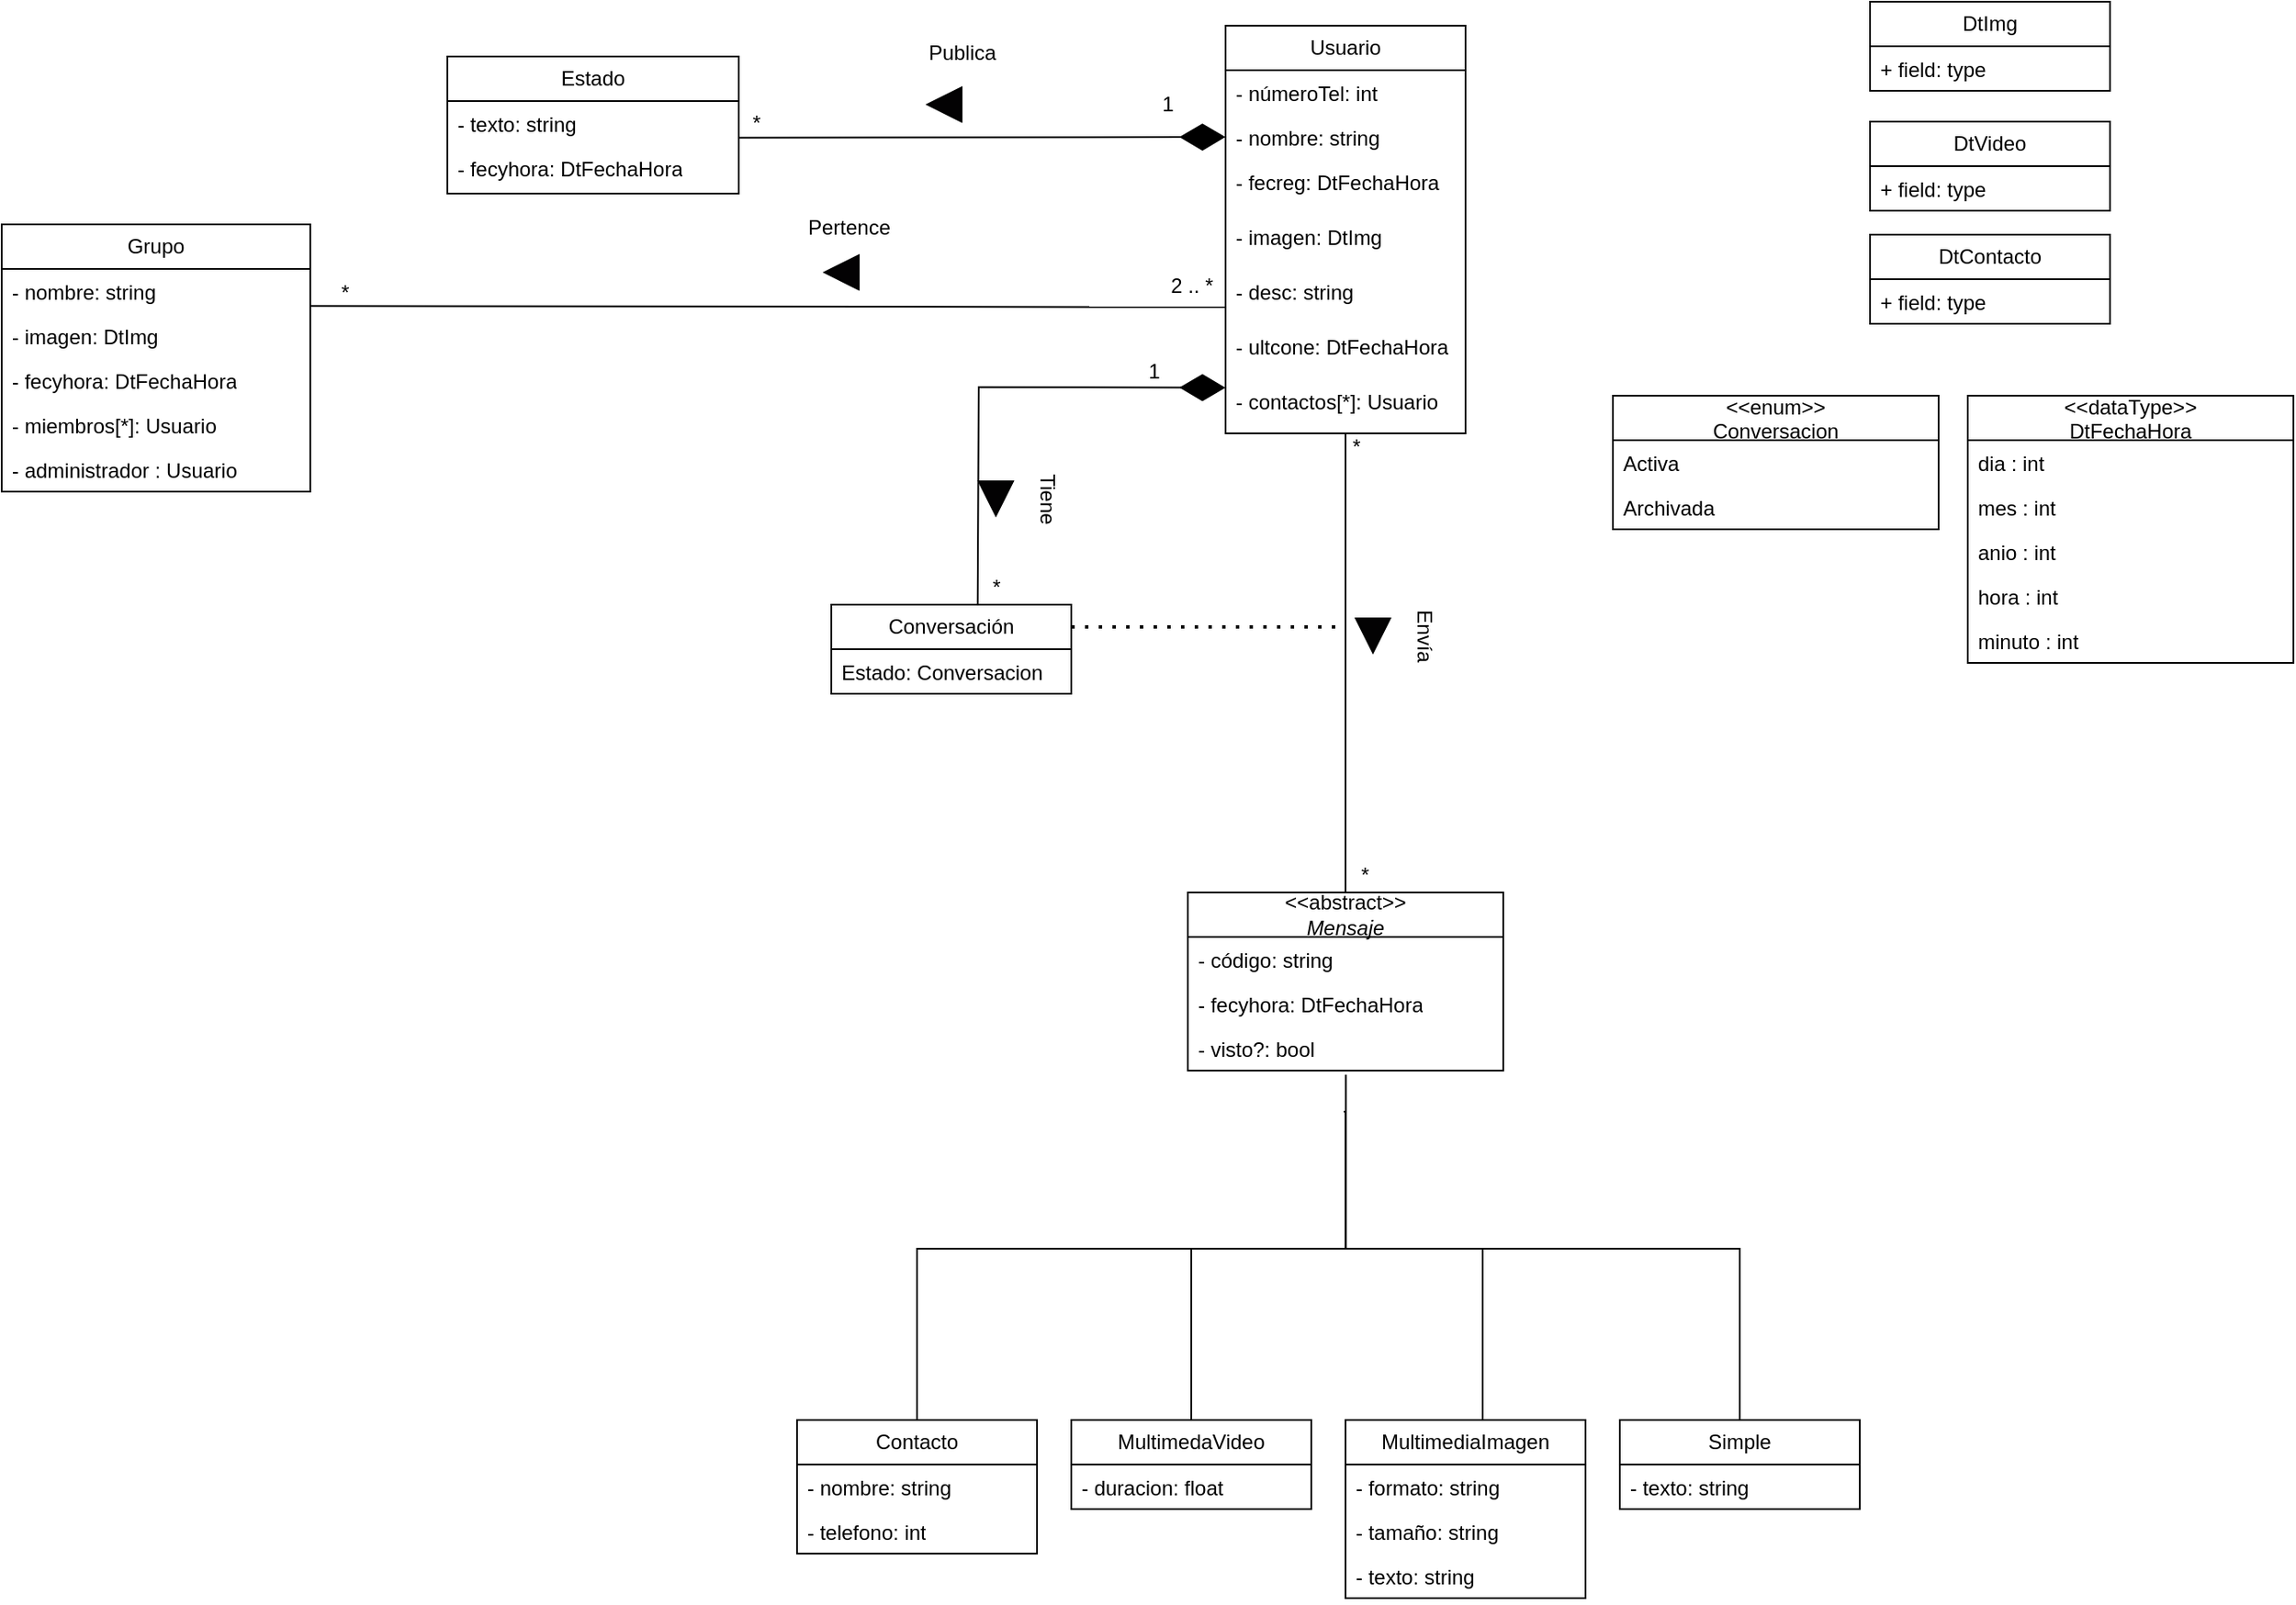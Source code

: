 <mxfile version="21.2.1" type="github">
  <diagram name="Página-1" id="QVLnC4AnkYZCNRtGmAld">
    <mxGraphModel dx="2501" dy="1923" grid="1" gridSize="10" guides="1" tooltips="1" connect="1" arrows="1" fold="1" page="1" pageScale="1" pageWidth="827" pageHeight="1169" math="0" shadow="0">
      <root>
        <mxCell id="0" />
        <mxCell id="1" parent="0" />
        <mxCell id="Fk1-uoyAOHc5jyS8UOM7-1" value="Usuario" style="swimlane;fontStyle=0;childLayout=stackLayout;horizontal=1;startSize=26;fillColor=none;horizontalStack=0;resizeParent=1;resizeParentMax=0;resizeLast=0;collapsible=1;marginBottom=0;whiteSpace=wrap;html=1;" parent="1" vertex="1">
          <mxGeometry x="354" y="-126" width="140" height="238" as="geometry" />
        </mxCell>
        <mxCell id="Fk1-uoyAOHc5jyS8UOM7-2" value="- númeroTel: int" style="text;strokeColor=none;fillColor=none;align=left;verticalAlign=top;spacingLeft=4;spacingRight=4;overflow=hidden;rotatable=0;points=[[0,0.5],[1,0.5]];portConstraint=eastwest;whiteSpace=wrap;html=1;" parent="Fk1-uoyAOHc5jyS8UOM7-1" vertex="1">
          <mxGeometry y="26" width="140" height="26" as="geometry" />
        </mxCell>
        <mxCell id="Fk1-uoyAOHc5jyS8UOM7-3" value="- nombre: string" style="text;strokeColor=none;fillColor=none;align=left;verticalAlign=top;spacingLeft=4;spacingRight=4;overflow=hidden;rotatable=0;points=[[0,0.5],[1,0.5]];portConstraint=eastwest;whiteSpace=wrap;html=1;" parent="Fk1-uoyAOHc5jyS8UOM7-1" vertex="1">
          <mxGeometry y="52" width="140" height="26" as="geometry" />
        </mxCell>
        <mxCell id="Fk1-uoyAOHc5jyS8UOM7-4" value="- fecreg: DtFechaHora" style="text;strokeColor=none;fillColor=none;align=left;verticalAlign=top;spacingLeft=4;spacingRight=4;overflow=hidden;rotatable=0;points=[[0,0.5],[1,0.5]];portConstraint=eastwest;whiteSpace=wrap;html=1;" parent="Fk1-uoyAOHc5jyS8UOM7-1" vertex="1">
          <mxGeometry y="78" width="140" height="32" as="geometry" />
        </mxCell>
        <mxCell id="Fk1-uoyAOHc5jyS8UOM7-24" value="- imagen: DtImg" style="text;strokeColor=none;fillColor=none;align=left;verticalAlign=top;spacingLeft=4;spacingRight=4;overflow=hidden;rotatable=0;points=[[0,0.5],[1,0.5]];portConstraint=eastwest;whiteSpace=wrap;html=1;" parent="Fk1-uoyAOHc5jyS8UOM7-1" vertex="1">
          <mxGeometry y="110" width="140" height="32" as="geometry" />
        </mxCell>
        <mxCell id="Fk1-uoyAOHc5jyS8UOM7-25" value="- desc: string" style="text;strokeColor=none;fillColor=none;align=left;verticalAlign=top;spacingLeft=4;spacingRight=4;overflow=hidden;rotatable=0;points=[[0,0.5],[1,0.5]];portConstraint=eastwest;whiteSpace=wrap;html=1;" parent="Fk1-uoyAOHc5jyS8UOM7-1" vertex="1">
          <mxGeometry y="142" width="140" height="32" as="geometry" />
        </mxCell>
        <mxCell id="Fk1-uoyAOHc5jyS8UOM7-26" value="- ultcone: DtFechaHora" style="text;strokeColor=none;fillColor=none;align=left;verticalAlign=top;spacingLeft=4;spacingRight=4;overflow=hidden;rotatable=0;points=[[0,0.5],[1,0.5]];portConstraint=eastwest;whiteSpace=wrap;html=1;" parent="Fk1-uoyAOHc5jyS8UOM7-1" vertex="1">
          <mxGeometry y="174" width="140" height="32" as="geometry" />
        </mxCell>
        <mxCell id="Fk1-uoyAOHc5jyS8UOM7-27" value="- contactos[*]: Usuario&amp;nbsp;" style="text;strokeColor=none;fillColor=none;align=left;verticalAlign=top;spacingLeft=4;spacingRight=4;overflow=hidden;rotatable=0;points=[[0,0.5],[1,0.5]];portConstraint=eastwest;whiteSpace=wrap;html=1;" parent="Fk1-uoyAOHc5jyS8UOM7-1" vertex="1">
          <mxGeometry y="206" width="140" height="32" as="geometry" />
        </mxCell>
        <mxCell id="Fk1-uoyAOHc5jyS8UOM7-5" value="Conversación" style="swimlane;fontStyle=0;childLayout=stackLayout;horizontal=1;startSize=26;fillColor=none;horizontalStack=0;resizeParent=1;resizeParentMax=0;resizeLast=0;collapsible=1;marginBottom=0;whiteSpace=wrap;html=1;" parent="1" vertex="1">
          <mxGeometry x="124" y="212" width="140" height="52" as="geometry" />
        </mxCell>
        <mxCell id="Fk1-uoyAOHc5jyS8UOM7-6" value="Estado: Conversacion" style="text;strokeColor=none;fillColor=none;align=left;verticalAlign=top;spacingLeft=4;spacingRight=4;overflow=hidden;rotatable=0;points=[[0,0.5],[1,0.5]];portConstraint=eastwest;whiteSpace=wrap;html=1;" parent="Fk1-uoyAOHc5jyS8UOM7-5" vertex="1">
          <mxGeometry y="26" width="140" height="26" as="geometry" />
        </mxCell>
        <mxCell id="Fk1-uoyAOHc5jyS8UOM7-9" value="&lt;div&gt;&amp;lt;&amp;lt;abstract&amp;gt;&amp;gt;&lt;br&gt;&lt;/div&gt;&lt;div&gt;&lt;i&gt;Mensaje&lt;/i&gt;&lt;/div&gt;" style="swimlane;fontStyle=0;childLayout=stackLayout;horizontal=1;startSize=26;fillColor=none;horizontalStack=0;resizeParent=1;resizeParentMax=0;resizeLast=0;collapsible=1;marginBottom=0;whiteSpace=wrap;html=1;" parent="1" vertex="1">
          <mxGeometry x="332" y="380" width="184" height="104" as="geometry" />
        </mxCell>
        <mxCell id="Fk1-uoyAOHc5jyS8UOM7-10" value="- código: string" style="text;strokeColor=none;fillColor=none;align=left;verticalAlign=top;spacingLeft=4;spacingRight=4;overflow=hidden;rotatable=0;points=[[0,0.5],[1,0.5]];portConstraint=eastwest;whiteSpace=wrap;html=1;" parent="Fk1-uoyAOHc5jyS8UOM7-9" vertex="1">
          <mxGeometry y="26" width="184" height="26" as="geometry" />
        </mxCell>
        <mxCell id="Fk1-uoyAOHc5jyS8UOM7-11" value="- fecyhora: DtFechaHora" style="text;strokeColor=none;fillColor=none;align=left;verticalAlign=top;spacingLeft=4;spacingRight=4;overflow=hidden;rotatable=0;points=[[0,0.5],[1,0.5]];portConstraint=eastwest;whiteSpace=wrap;html=1;" parent="Fk1-uoyAOHc5jyS8UOM7-9" vertex="1">
          <mxGeometry y="52" width="184" height="26" as="geometry" />
        </mxCell>
        <mxCell id="Fk1-uoyAOHc5jyS8UOM7-28" value="- visto?: bool" style="text;strokeColor=none;fillColor=none;align=left;verticalAlign=top;spacingLeft=4;spacingRight=4;overflow=hidden;rotatable=0;points=[[0,0.5],[1,0.5]];portConstraint=eastwest;whiteSpace=wrap;html=1;" parent="Fk1-uoyAOHc5jyS8UOM7-9" vertex="1">
          <mxGeometry y="78" width="184" height="26" as="geometry" />
        </mxCell>
        <mxCell id="Fk1-uoyAOHc5jyS8UOM7-13" value="Grupo" style="swimlane;fontStyle=0;childLayout=stackLayout;horizontal=1;startSize=26;fillColor=none;horizontalStack=0;resizeParent=1;resizeParentMax=0;resizeLast=0;collapsible=1;marginBottom=0;whiteSpace=wrap;html=1;" parent="1" vertex="1">
          <mxGeometry x="-360" y="-10" width="180" height="156" as="geometry" />
        </mxCell>
        <mxCell id="Fk1-uoyAOHc5jyS8UOM7-14" value="- nombre: string" style="text;strokeColor=none;fillColor=none;align=left;verticalAlign=top;spacingLeft=4;spacingRight=4;overflow=hidden;rotatable=0;points=[[0,0.5],[1,0.5]];portConstraint=eastwest;whiteSpace=wrap;html=1;" parent="Fk1-uoyAOHc5jyS8UOM7-13" vertex="1">
          <mxGeometry y="26" width="180" height="26" as="geometry" />
        </mxCell>
        <mxCell id="Fk1-uoyAOHc5jyS8UOM7-15" value="- imagen: DtImg" style="text;strokeColor=none;fillColor=none;align=left;verticalAlign=top;spacingLeft=4;spacingRight=4;overflow=hidden;rotatable=0;points=[[0,0.5],[1,0.5]];portConstraint=eastwest;whiteSpace=wrap;html=1;" parent="Fk1-uoyAOHc5jyS8UOM7-13" vertex="1">
          <mxGeometry y="52" width="180" height="26" as="geometry" />
        </mxCell>
        <mxCell id="Fk1-uoyAOHc5jyS8UOM7-16" value="- fecyhora: DtFechaHora" style="text;strokeColor=none;fillColor=none;align=left;verticalAlign=top;spacingLeft=4;spacingRight=4;overflow=hidden;rotatable=0;points=[[0,0.5],[1,0.5]];portConstraint=eastwest;whiteSpace=wrap;html=1;" parent="Fk1-uoyAOHc5jyS8UOM7-13" vertex="1">
          <mxGeometry y="78" width="180" height="26" as="geometry" />
        </mxCell>
        <mxCell id="aoRhWiyduCntVa00m_WO-1" value="- miembros[*]: Usuario " style="text;strokeColor=none;fillColor=none;align=left;verticalAlign=top;spacingLeft=4;spacingRight=4;overflow=hidden;rotatable=0;points=[[0,0.5],[1,0.5]];portConstraint=eastwest;whiteSpace=wrap;html=1;" vertex="1" parent="Fk1-uoyAOHc5jyS8UOM7-13">
          <mxGeometry y="104" width="180" height="26" as="geometry" />
        </mxCell>
        <mxCell id="aoRhWiyduCntVa00m_WO-7" value="- administrador : Usuario" style="text;strokeColor=none;fillColor=none;align=left;verticalAlign=top;spacingLeft=4;spacingRight=4;overflow=hidden;rotatable=0;points=[[0,0.5],[1,0.5]];portConstraint=eastwest;whiteSpace=wrap;html=1;" vertex="1" parent="Fk1-uoyAOHc5jyS8UOM7-13">
          <mxGeometry y="130" width="180" height="26" as="geometry" />
        </mxCell>
        <mxCell id="Fk1-uoyAOHc5jyS8UOM7-17" value="Estado" style="swimlane;fontStyle=0;childLayout=stackLayout;horizontal=1;startSize=26;fillColor=none;horizontalStack=0;resizeParent=1;resizeParentMax=0;resizeLast=0;collapsible=1;marginBottom=0;whiteSpace=wrap;html=1;" parent="1" vertex="1">
          <mxGeometry x="-100" y="-108" width="170" height="80" as="geometry" />
        </mxCell>
        <mxCell id="Fk1-uoyAOHc5jyS8UOM7-18" value="- texto: string" style="text;strokeColor=none;fillColor=none;align=left;verticalAlign=top;spacingLeft=4;spacingRight=4;overflow=hidden;rotatable=0;points=[[0,0.5],[1,0.5]];portConstraint=eastwest;whiteSpace=wrap;html=1;" parent="Fk1-uoyAOHc5jyS8UOM7-17" vertex="1">
          <mxGeometry y="26" width="170" height="26" as="geometry" />
        </mxCell>
        <mxCell id="Fk1-uoyAOHc5jyS8UOM7-19" value="- fecyhora: DtFechaHora" style="text;strokeColor=none;fillColor=none;align=left;verticalAlign=top;spacingLeft=4;spacingRight=4;overflow=hidden;rotatable=0;points=[[0,0.5],[1,0.5]];portConstraint=eastwest;whiteSpace=wrap;html=1;" parent="Fk1-uoyAOHc5jyS8UOM7-17" vertex="1">
          <mxGeometry y="52" width="170" height="28" as="geometry" />
        </mxCell>
        <mxCell id="Fk1-uoyAOHc5jyS8UOM7-30" value="" style="endArrow=none;html=1;edgeStyle=orthogonalEdgeStyle;rounded=0;" parent="1" target="Fk1-uoyAOHc5jyS8UOM7-33" edge="1">
          <mxGeometry relative="1" as="geometry">
            <mxPoint x="424" y="508" as="sourcePoint" />
            <mxPoint x="574" y="648" as="targetPoint" />
            <Array as="points">
              <mxPoint x="424" y="509" />
              <mxPoint x="424" y="588" />
              <mxPoint x="654" y="588" />
            </Array>
          </mxGeometry>
        </mxCell>
        <mxCell id="Fk1-uoyAOHc5jyS8UOM7-33" value="Simple" style="swimlane;fontStyle=0;childLayout=stackLayout;horizontal=1;startSize=26;fillColor=none;horizontalStack=0;resizeParent=1;resizeParentMax=0;resizeLast=0;collapsible=1;marginBottom=0;whiteSpace=wrap;html=1;" parent="1" vertex="1">
          <mxGeometry x="584" y="688" width="140" height="52" as="geometry" />
        </mxCell>
        <mxCell id="Fk1-uoyAOHc5jyS8UOM7-34" value="- texto: string" style="text;strokeColor=none;fillColor=none;align=left;verticalAlign=top;spacingLeft=4;spacingRight=4;overflow=hidden;rotatable=0;points=[[0,0.5],[1,0.5]];portConstraint=eastwest;whiteSpace=wrap;html=1;" parent="Fk1-uoyAOHc5jyS8UOM7-33" vertex="1">
          <mxGeometry y="26" width="140" height="26" as="geometry" />
        </mxCell>
        <mxCell id="Fk1-uoyAOHc5jyS8UOM7-37" value="DtImg" style="swimlane;fontStyle=0;childLayout=stackLayout;horizontal=1;startSize=26;fillColor=none;horizontalStack=0;resizeParent=1;resizeParentMax=0;resizeLast=0;collapsible=1;marginBottom=0;whiteSpace=wrap;html=1;" parent="1" vertex="1">
          <mxGeometry x="730" y="-140" width="140" height="52" as="geometry" />
        </mxCell>
        <mxCell id="Fk1-uoyAOHc5jyS8UOM7-38" value="+ field: type" style="text;strokeColor=none;fillColor=none;align=left;verticalAlign=top;spacingLeft=4;spacingRight=4;overflow=hidden;rotatable=0;points=[[0,0.5],[1,0.5]];portConstraint=eastwest;whiteSpace=wrap;html=1;" parent="Fk1-uoyAOHc5jyS8UOM7-37" vertex="1">
          <mxGeometry y="26" width="140" height="26" as="geometry" />
        </mxCell>
        <mxCell id="Fk1-uoyAOHc5jyS8UOM7-41" value="DtVideo" style="swimlane;fontStyle=0;childLayout=stackLayout;horizontal=1;startSize=26;fillColor=none;horizontalStack=0;resizeParent=1;resizeParentMax=0;resizeLast=0;collapsible=1;marginBottom=0;whiteSpace=wrap;html=1;" parent="1" vertex="1">
          <mxGeometry x="730" y="-70" width="140" height="52" as="geometry" />
        </mxCell>
        <mxCell id="Fk1-uoyAOHc5jyS8UOM7-42" value="+ field: type" style="text;strokeColor=none;fillColor=none;align=left;verticalAlign=top;spacingLeft=4;spacingRight=4;overflow=hidden;rotatable=0;points=[[0,0.5],[1,0.5]];portConstraint=eastwest;whiteSpace=wrap;html=1;" parent="Fk1-uoyAOHc5jyS8UOM7-41" vertex="1">
          <mxGeometry y="26" width="140" height="26" as="geometry" />
        </mxCell>
        <mxCell id="Fk1-uoyAOHc5jyS8UOM7-50" value="" style="endArrow=none;html=1;edgeStyle=orthogonalEdgeStyle;rounded=0;exitX=0.501;exitY=1.092;exitDx=0;exitDy=0;exitPerimeter=0;" parent="1" source="Fk1-uoyAOHc5jyS8UOM7-28" target="Fk1-uoyAOHc5jyS8UOM7-53" edge="1">
          <mxGeometry relative="1" as="geometry">
            <mxPoint x="304" y="548" as="sourcePoint" />
            <mxPoint x="464" y="698" as="targetPoint" />
            <Array as="points">
              <mxPoint x="424" y="588" />
              <mxPoint x="504" y="588" />
            </Array>
          </mxGeometry>
        </mxCell>
        <mxCell id="Fk1-uoyAOHc5jyS8UOM7-53" value="MultimediaImagen" style="swimlane;fontStyle=0;childLayout=stackLayout;horizontal=1;startSize=26;fillColor=none;horizontalStack=0;resizeParent=1;resizeParentMax=0;resizeLast=0;collapsible=1;marginBottom=0;whiteSpace=wrap;html=1;" parent="1" vertex="1">
          <mxGeometry x="424" y="688" width="140" height="104" as="geometry" />
        </mxCell>
        <mxCell id="Fk1-uoyAOHc5jyS8UOM7-54" value="- formato: string" style="text;strokeColor=none;fillColor=none;align=left;verticalAlign=top;spacingLeft=4;spacingRight=4;overflow=hidden;rotatable=0;points=[[0,0.5],[1,0.5]];portConstraint=eastwest;whiteSpace=wrap;html=1;" parent="Fk1-uoyAOHc5jyS8UOM7-53" vertex="1">
          <mxGeometry y="26" width="140" height="26" as="geometry" />
        </mxCell>
        <mxCell id="Fk1-uoyAOHc5jyS8UOM7-55" value="- tamaño: string" style="text;strokeColor=none;fillColor=none;align=left;verticalAlign=top;spacingLeft=4;spacingRight=4;overflow=hidden;rotatable=0;points=[[0,0.5],[1,0.5]];portConstraint=eastwest;whiteSpace=wrap;html=1;" parent="Fk1-uoyAOHc5jyS8UOM7-53" vertex="1">
          <mxGeometry y="52" width="140" height="26" as="geometry" />
        </mxCell>
        <mxCell id="Fk1-uoyAOHc5jyS8UOM7-56" value="- texto: string" style="text;strokeColor=none;fillColor=none;align=left;verticalAlign=top;spacingLeft=4;spacingRight=4;overflow=hidden;rotatable=0;points=[[0,0.5],[1,0.5]];portConstraint=eastwest;whiteSpace=wrap;html=1;" parent="Fk1-uoyAOHc5jyS8UOM7-53" vertex="1">
          <mxGeometry y="78" width="140" height="26" as="geometry" />
        </mxCell>
        <mxCell id="Fk1-uoyAOHc5jyS8UOM7-57" value="" style="endArrow=none;html=1;edgeStyle=orthogonalEdgeStyle;rounded=0;" parent="1" target="Fk1-uoyAOHc5jyS8UOM7-60" edge="1">
          <mxGeometry relative="1" as="geometry">
            <mxPoint x="424" y="508" as="sourcePoint" />
            <mxPoint x="314" y="668" as="targetPoint" />
            <Array as="points">
              <mxPoint x="424" y="588" />
              <mxPoint x="334" y="588" />
            </Array>
          </mxGeometry>
        </mxCell>
        <mxCell id="Fk1-uoyAOHc5jyS8UOM7-60" value="MultimedaVideo" style="swimlane;fontStyle=0;childLayout=stackLayout;horizontal=1;startSize=26;fillColor=none;horizontalStack=0;resizeParent=1;resizeParentMax=0;resizeLast=0;collapsible=1;marginBottom=0;whiteSpace=wrap;html=1;" parent="1" vertex="1">
          <mxGeometry x="264" y="688" width="140" height="52" as="geometry" />
        </mxCell>
        <mxCell id="Fk1-uoyAOHc5jyS8UOM7-61" value="- duracion: float" style="text;strokeColor=none;fillColor=none;align=left;verticalAlign=top;spacingLeft=4;spacingRight=4;overflow=hidden;rotatable=0;points=[[0,0.5],[1,0.5]];portConstraint=eastwest;whiteSpace=wrap;html=1;" parent="Fk1-uoyAOHc5jyS8UOM7-60" vertex="1">
          <mxGeometry y="26" width="140" height="26" as="geometry" />
        </mxCell>
        <mxCell id="Fk1-uoyAOHc5jyS8UOM7-64" value="DtContacto" style="swimlane;fontStyle=0;childLayout=stackLayout;horizontal=1;startSize=26;fillColor=none;horizontalStack=0;resizeParent=1;resizeParentMax=0;resizeLast=0;collapsible=1;marginBottom=0;whiteSpace=wrap;html=1;" parent="1" vertex="1">
          <mxGeometry x="730" y="-4" width="140" height="52" as="geometry" />
        </mxCell>
        <mxCell id="Fk1-uoyAOHc5jyS8UOM7-65" value="+ field: type" style="text;strokeColor=none;fillColor=none;align=left;verticalAlign=top;spacingLeft=4;spacingRight=4;overflow=hidden;rotatable=0;points=[[0,0.5],[1,0.5]];portConstraint=eastwest;whiteSpace=wrap;html=1;" parent="Fk1-uoyAOHc5jyS8UOM7-64" vertex="1">
          <mxGeometry y="26" width="140" height="26" as="geometry" />
        </mxCell>
        <mxCell id="Fk1-uoyAOHc5jyS8UOM7-68" value="" style="endArrow=none;html=1;edgeStyle=orthogonalEdgeStyle;rounded=0;" parent="1" target="Fk1-uoyAOHc5jyS8UOM7-75" edge="1">
          <mxGeometry relative="1" as="geometry">
            <mxPoint x="423" y="508" as="sourcePoint" />
            <mxPoint x="184" y="658" as="targetPoint" />
            <Array as="points">
              <mxPoint x="424" y="508" />
              <mxPoint x="424" y="588" />
              <mxPoint x="174" y="588" />
            </Array>
          </mxGeometry>
        </mxCell>
        <mxCell id="Fk1-uoyAOHc5jyS8UOM7-75" value="Contacto" style="swimlane;fontStyle=0;childLayout=stackLayout;horizontal=1;startSize=26;fillColor=none;horizontalStack=0;resizeParent=1;resizeParentMax=0;resizeLast=0;collapsible=1;marginBottom=0;whiteSpace=wrap;html=1;" parent="1" vertex="1">
          <mxGeometry x="104" y="688" width="140" height="78" as="geometry" />
        </mxCell>
        <mxCell id="Fk1-uoyAOHc5jyS8UOM7-76" value="- nombre: string" style="text;strokeColor=none;fillColor=none;align=left;verticalAlign=top;spacingLeft=4;spacingRight=4;overflow=hidden;rotatable=0;points=[[0,0.5],[1,0.5]];portConstraint=eastwest;whiteSpace=wrap;html=1;" parent="Fk1-uoyAOHc5jyS8UOM7-75" vertex="1">
          <mxGeometry y="26" width="140" height="26" as="geometry" />
        </mxCell>
        <mxCell id="Fk1-uoyAOHc5jyS8UOM7-77" value="- telefono: int" style="text;strokeColor=none;fillColor=none;align=left;verticalAlign=top;spacingLeft=4;spacingRight=4;overflow=hidden;rotatable=0;points=[[0,0.5],[1,0.5]];portConstraint=eastwest;whiteSpace=wrap;html=1;" parent="Fk1-uoyAOHc5jyS8UOM7-75" vertex="1">
          <mxGeometry y="52" width="140" height="26" as="geometry" />
        </mxCell>
        <mxCell id="r634UCGEnrgAC-ZOyKJP-1" value="" style="endArrow=none;html=1;rounded=0;entryX=0.5;entryY=1;entryDx=0;entryDy=0;exitX=0.5;exitY=0;exitDx=0;exitDy=0;" parent="1" source="Fk1-uoyAOHc5jyS8UOM7-9" target="Fk1-uoyAOHc5jyS8UOM7-1" edge="1">
          <mxGeometry width="50" height="50" relative="1" as="geometry">
            <mxPoint x="270" y="440" as="sourcePoint" />
            <mxPoint x="400" y="330" as="targetPoint" />
          </mxGeometry>
        </mxCell>
        <mxCell id="r634UCGEnrgAC-ZOyKJP-2" value="" style="endArrow=none;dashed=1;html=1;dashPattern=1 3;strokeWidth=2;rounded=0;exitX=1;exitY=0.25;exitDx=0;exitDy=0;" parent="1" source="Fk1-uoyAOHc5jyS8UOM7-5" edge="1">
          <mxGeometry width="50" height="50" relative="1" as="geometry">
            <mxPoint x="330" y="280" as="sourcePoint" />
            <mxPoint x="420" y="225" as="targetPoint" />
          </mxGeometry>
        </mxCell>
        <mxCell id="r634UCGEnrgAC-ZOyKJP-3" value="" style="triangle;whiteSpace=wrap;html=1;rotation=90;fillColor=#030203;" parent="1" vertex="1">
          <mxGeometry x="430" y="220" width="20" height="20" as="geometry" />
        </mxCell>
        <mxCell id="r634UCGEnrgAC-ZOyKJP-4" value="Envía" style="text;html=1;align=center;verticalAlign=middle;resizable=0;points=[];autosize=1;strokeColor=none;fillColor=none;rotation=90;" parent="1" vertex="1">
          <mxGeometry x="445" y="220" width="50" height="20" as="geometry" />
        </mxCell>
        <mxCell id="r634UCGEnrgAC-ZOyKJP-5" value="*" style="text;html=1;align=center;verticalAlign=middle;resizable=0;points=[];autosize=1;strokeColor=none;fillColor=none;" parent="1" vertex="1">
          <mxGeometry x="420" y="110" width="20" height="20" as="geometry" />
        </mxCell>
        <mxCell id="r634UCGEnrgAC-ZOyKJP-6" value="*" style="text;html=1;align=center;verticalAlign=middle;resizable=0;points=[];autosize=1;strokeColor=none;fillColor=none;" parent="1" vertex="1">
          <mxGeometry x="425" y="360" width="20" height="20" as="geometry" />
        </mxCell>
        <mxCell id="r634UCGEnrgAC-ZOyKJP-8" value="1" style="text;html=1;align=center;verticalAlign=middle;resizable=0;points=[];autosize=1;strokeColor=none;fillColor=none;" parent="1" vertex="1">
          <mxGeometry x="297" y="61" width="30" height="30" as="geometry" />
        </mxCell>
        <mxCell id="r634UCGEnrgAC-ZOyKJP-9" value="*" style="text;html=1;align=center;verticalAlign=middle;resizable=0;points=[];autosize=1;strokeColor=none;fillColor=none;" parent="1" vertex="1">
          <mxGeometry x="210" y="192" width="20" height="20" as="geometry" />
        </mxCell>
        <mxCell id="r634UCGEnrgAC-ZOyKJP-10" value="" style="endArrow=diamondThin;endFill=1;endSize=24;html=1;rounded=0;exitX=0.61;exitY=0.007;exitDx=0;exitDy=0;exitPerimeter=0;entryX=0;entryY=0.167;entryDx=0;entryDy=0;entryPerimeter=0;" parent="1" source="Fk1-uoyAOHc5jyS8UOM7-5" target="Fk1-uoyAOHc5jyS8UOM7-27" edge="1">
          <mxGeometry width="160" relative="1" as="geometry">
            <mxPoint x="210" y="210" as="sourcePoint" />
            <mxPoint x="354" as="targetPoint" />
            <Array as="points">
              <mxPoint x="210" y="85" />
            </Array>
          </mxGeometry>
        </mxCell>
        <mxCell id="r634UCGEnrgAC-ZOyKJP-13" value="*" style="text;html=1;align=center;verticalAlign=middle;resizable=0;points=[];autosize=1;strokeColor=none;fillColor=none;" parent="1" vertex="1">
          <mxGeometry x="70" y="-79" width="20" height="20" as="geometry" />
        </mxCell>
        <mxCell id="r634UCGEnrgAC-ZOyKJP-14" value="&lt;div&gt;1&lt;/div&gt;" style="text;html=1;align=center;verticalAlign=middle;resizable=0;points=[];autosize=1;strokeColor=none;fillColor=none;" parent="1" vertex="1">
          <mxGeometry x="305" y="-95" width="30" height="30" as="geometry" />
        </mxCell>
        <mxCell id="r634UCGEnrgAC-ZOyKJP-15" value="" style="endArrow=diamondThin;endFill=1;endSize=24;html=1;rounded=0;entryX=0;entryY=0.5;entryDx=0;entryDy=0;exitX=1.001;exitY=0.822;exitDx=0;exitDy=0;exitPerimeter=0;" parent="1" source="Fk1-uoyAOHc5jyS8UOM7-18" target="Fk1-uoyAOHc5jyS8UOM7-3" edge="1">
          <mxGeometry width="160" relative="1" as="geometry">
            <mxPoint x="90" y="-50" as="sourcePoint" />
            <mxPoint x="264" y="-59.69" as="targetPoint" />
          </mxGeometry>
        </mxCell>
        <mxCell id="r634UCGEnrgAC-ZOyKJP-16" value="&#xa;&lt;&lt;dataType&gt;&gt;&#xa;DtFechaHora&#xa;" style="swimlane;fontStyle=0;childLayout=stackLayout;horizontal=1;startSize=26;fillColor=none;horizontalStack=0;resizeParent=1;resizeParentMax=0;resizeLast=0;collapsible=1;marginBottom=0;" parent="1" vertex="1">
          <mxGeometry x="787" y="90" width="190" height="156" as="geometry" />
        </mxCell>
        <mxCell id="r634UCGEnrgAC-ZOyKJP-17" value="dia : int" style="text;strokeColor=none;fillColor=none;align=left;verticalAlign=top;spacingLeft=4;spacingRight=4;overflow=hidden;rotatable=0;points=[[0,0.5],[1,0.5]];portConstraint=eastwest;" parent="r634UCGEnrgAC-ZOyKJP-16" vertex="1">
          <mxGeometry y="26" width="190" height="26" as="geometry" />
        </mxCell>
        <mxCell id="r634UCGEnrgAC-ZOyKJP-18" value="mes : int" style="text;strokeColor=none;fillColor=none;align=left;verticalAlign=top;spacingLeft=4;spacingRight=4;overflow=hidden;rotatable=0;points=[[0,0.5],[1,0.5]];portConstraint=eastwest;" parent="r634UCGEnrgAC-ZOyKJP-16" vertex="1">
          <mxGeometry y="52" width="190" height="26" as="geometry" />
        </mxCell>
        <mxCell id="r634UCGEnrgAC-ZOyKJP-19" value="anio : int" style="text;strokeColor=none;fillColor=none;align=left;verticalAlign=top;spacingLeft=4;spacingRight=4;overflow=hidden;rotatable=0;points=[[0,0.5],[1,0.5]];portConstraint=eastwest;" parent="r634UCGEnrgAC-ZOyKJP-16" vertex="1">
          <mxGeometry y="78" width="190" height="26" as="geometry" />
        </mxCell>
        <mxCell id="r634UCGEnrgAC-ZOyKJP-20" value="hora : int" style="text;strokeColor=none;fillColor=none;align=left;verticalAlign=top;spacingLeft=4;spacingRight=4;overflow=hidden;rotatable=0;points=[[0,0.5],[1,0.5]];portConstraint=eastwest;" parent="r634UCGEnrgAC-ZOyKJP-16" vertex="1">
          <mxGeometry y="104" width="190" height="26" as="geometry" />
        </mxCell>
        <mxCell id="r634UCGEnrgAC-ZOyKJP-21" value="minuto : int" style="text;strokeColor=none;fillColor=none;align=left;verticalAlign=top;spacingLeft=4;spacingRight=4;overflow=hidden;rotatable=0;points=[[0,0.5],[1,0.5]];portConstraint=eastwest;" parent="r634UCGEnrgAC-ZOyKJP-16" vertex="1">
          <mxGeometry y="130" width="190" height="26" as="geometry" />
        </mxCell>
        <mxCell id="r634UCGEnrgAC-ZOyKJP-22" value="" style="triangle;whiteSpace=wrap;html=1;rotation=-180;fillColor=#030203;" parent="1" vertex="1">
          <mxGeometry x="180" y="-90" width="20" height="20" as="geometry" />
        </mxCell>
        <mxCell id="r634UCGEnrgAC-ZOyKJP-23" value="Publica" style="text;html=1;align=center;verticalAlign=middle;resizable=0;points=[];autosize=1;strokeColor=none;fillColor=none;rotation=0;" parent="1" vertex="1">
          <mxGeometry x="170" y="-120" width="60" height="20" as="geometry" />
        </mxCell>
        <mxCell id="r634UCGEnrgAC-ZOyKJP-24" value="&#xa;&#xa;&lt;&lt;enum&gt;&gt;&#xa;Conversacion&#xa;&#xa;" style="swimlane;fontStyle=0;childLayout=stackLayout;horizontal=1;startSize=26;fillColor=none;horizontalStack=0;resizeParent=1;resizeParentMax=0;resizeLast=0;collapsible=1;marginBottom=0;" parent="1" vertex="1">
          <mxGeometry x="580" y="90" width="190" height="78" as="geometry" />
        </mxCell>
        <mxCell id="r634UCGEnrgAC-ZOyKJP-25" value="Activa" style="text;strokeColor=none;fillColor=none;align=left;verticalAlign=top;spacingLeft=4;spacingRight=4;overflow=hidden;rotatable=0;points=[[0,0.5],[1,0.5]];portConstraint=eastwest;" parent="r634UCGEnrgAC-ZOyKJP-24" vertex="1">
          <mxGeometry y="26" width="190" height="26" as="geometry" />
        </mxCell>
        <mxCell id="r634UCGEnrgAC-ZOyKJP-26" value="Archivada" style="text;strokeColor=none;fillColor=none;align=left;verticalAlign=top;spacingLeft=4;spacingRight=4;overflow=hidden;rotatable=0;points=[[0,0.5],[1,0.5]];portConstraint=eastwest;" parent="r634UCGEnrgAC-ZOyKJP-24" vertex="1">
          <mxGeometry y="52" width="190" height="26" as="geometry" />
        </mxCell>
        <mxCell id="r634UCGEnrgAC-ZOyKJP-30" value="" style="triangle;whiteSpace=wrap;html=1;rotation=90;fillColor=#030203;" parent="1" vertex="1">
          <mxGeometry x="210" y="140" width="20" height="20" as="geometry" />
        </mxCell>
        <mxCell id="r634UCGEnrgAC-ZOyKJP-31" value="Tiene" style="text;html=1;align=center;verticalAlign=middle;resizable=0;points=[];autosize=1;strokeColor=none;fillColor=none;rotation=90;" parent="1" vertex="1">
          <mxGeometry x="225" y="140" width="50" height="20" as="geometry" />
        </mxCell>
        <mxCell id="r634UCGEnrgAC-ZOyKJP-36" value="" style="endArrow=none;html=1;rounded=0;exitX=1.002;exitY=0.832;exitDx=0;exitDy=0;exitPerimeter=0;entryX=-0.003;entryY=0.697;entryDx=0;entryDy=0;entryPerimeter=0;" parent="1" source="Fk1-uoyAOHc5jyS8UOM7-14" target="Fk1-uoyAOHc5jyS8UOM7-25" edge="1">
          <mxGeometry width="50" height="50" relative="1" as="geometry">
            <mxPoint x="10" y="284" as="sourcePoint" />
            <mxPoint x="350" y="38" as="targetPoint" />
          </mxGeometry>
        </mxCell>
        <mxCell id="r634UCGEnrgAC-ZOyKJP-37" value="2 .. *" style="text;html=1;align=center;verticalAlign=middle;resizable=0;points=[];autosize=1;strokeColor=none;fillColor=none;" parent="1" vertex="1">
          <mxGeometry x="314" y="16" width="40" height="20" as="geometry" />
        </mxCell>
        <mxCell id="r634UCGEnrgAC-ZOyKJP-40" value="&lt;div&gt;*&lt;/div&gt;" style="text;html=1;align=center;verticalAlign=middle;resizable=0;points=[];autosize=1;strokeColor=none;fillColor=none;" parent="1" vertex="1">
          <mxGeometry x="-175" y="15" width="30" height="30" as="geometry" />
        </mxCell>
        <mxCell id="r634UCGEnrgAC-ZOyKJP-44" value="" style="triangle;whiteSpace=wrap;html=1;rotation=-180;fillColor=#030203;" parent="1" vertex="1">
          <mxGeometry x="120" y="8" width="20" height="20" as="geometry" />
        </mxCell>
        <mxCell id="r634UCGEnrgAC-ZOyKJP-45" value="Pertence" style="text;html=1;align=center;verticalAlign=middle;resizable=0;points=[];autosize=1;strokeColor=none;fillColor=none;rotation=0;" parent="1" vertex="1">
          <mxGeometry x="104" y="-18" width="60" height="20" as="geometry" />
        </mxCell>
      </root>
    </mxGraphModel>
  </diagram>
</mxfile>
